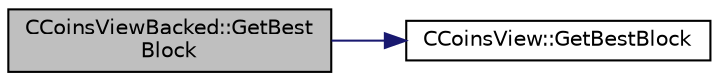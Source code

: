 digraph "CCoinsViewBacked::GetBestBlock"
{
  edge [fontname="Helvetica",fontsize="10",labelfontname="Helvetica",labelfontsize="10"];
  node [fontname="Helvetica",fontsize="10",shape=record];
  rankdir="LR";
  Node5 [label="CCoinsViewBacked::GetBest\lBlock",height=0.2,width=0.4,color="black", fillcolor="grey75", style="filled", fontcolor="black"];
  Node5 -> Node6 [color="midnightblue",fontsize="10",style="solid",fontname="Helvetica"];
  Node6 [label="CCoinsView::GetBestBlock",height=0.2,width=0.4,color="black", fillcolor="white", style="filled",URL="$class_c_coins_view.html#af81f2907d360a2548d59a61388e5e5cb",tooltip="Retrieve the block hash whose state this CCoinsView currently represents. "];
}
